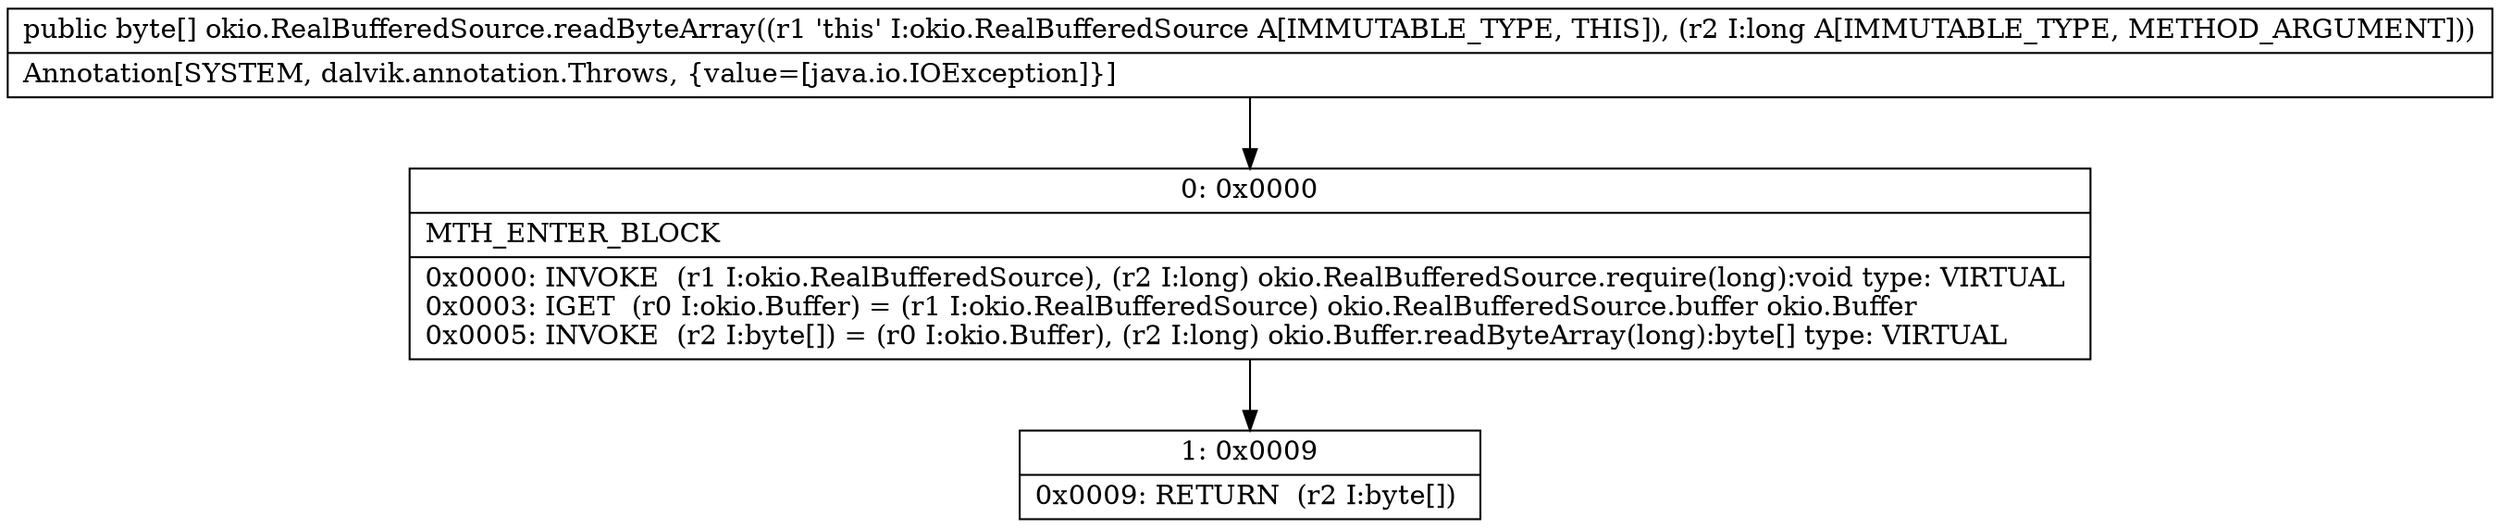 digraph "CFG forokio.RealBufferedSource.readByteArray(J)[B" {
Node_0 [shape=record,label="{0\:\ 0x0000|MTH_ENTER_BLOCK\l|0x0000: INVOKE  (r1 I:okio.RealBufferedSource), (r2 I:long) okio.RealBufferedSource.require(long):void type: VIRTUAL \l0x0003: IGET  (r0 I:okio.Buffer) = (r1 I:okio.RealBufferedSource) okio.RealBufferedSource.buffer okio.Buffer \l0x0005: INVOKE  (r2 I:byte[]) = (r0 I:okio.Buffer), (r2 I:long) okio.Buffer.readByteArray(long):byte[] type: VIRTUAL \l}"];
Node_1 [shape=record,label="{1\:\ 0x0009|0x0009: RETURN  (r2 I:byte[]) \l}"];
MethodNode[shape=record,label="{public byte[] okio.RealBufferedSource.readByteArray((r1 'this' I:okio.RealBufferedSource A[IMMUTABLE_TYPE, THIS]), (r2 I:long A[IMMUTABLE_TYPE, METHOD_ARGUMENT]))  | Annotation[SYSTEM, dalvik.annotation.Throws, \{value=[java.io.IOException]\}]\l}"];
MethodNode -> Node_0;
Node_0 -> Node_1;
}

